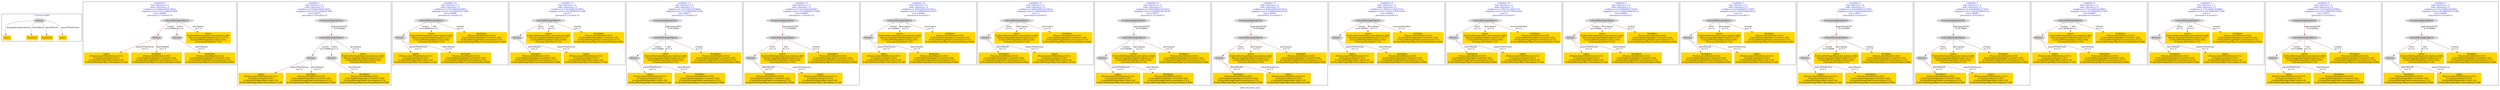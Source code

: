 digraph n0 {
fontcolor="blue"
remincross="true"
label="s09-s-18-artists.json"
subgraph cluster_0 {
label="1-correct model"
n2[style="filled",color="white",fillcolor="lightgray",label="Person1"];
n3[shape="plaintext",style="filled",fillcolor="gold",label="values"];
n4[shape="plaintext",style="filled",fillcolor="gold",label="birthDate"];
n5[shape="plaintext",style="filled",fillcolor="gold",label="deathDate"];
n6[shape="plaintext",style="filled",fillcolor="gold",label="values"];
}
subgraph cluster_1 {
label="candidate 0\nlink coherence:1.0\nnode coherence:1.0\nconfidence:0.4504034563128241\nmapping score:0.525134485437608\ncost:5.99986\n-precision:0.17-recall:0.25"
n8[style="filled",color="white",fillcolor="lightgray",label="CulturalHeritageObject1"];
n9[style="filled",color="white",fillcolor="lightgray",label="Person1"];
n10[style="filled",color="white",fillcolor="lightgray",label="Person2"];
n11[shape="plaintext",style="filled",fillcolor="gold",label="values\n[Person,nameOfThePerson,0.511]\n[Concept,prefLabel,0.181]\n[CulturalHeritageObject,title,0.18]\n[CulturalHeritageObject,description,0.128]"];
n12[shape="plaintext",style="filled",fillcolor="gold",label="deathDate\n[Person,dateOfDeath,0.453]\n[CulturalHeritageObject,created,0.329]\n[CulturalHeritageObject,provenance,0.13]\n[CulturalHeritageObject,accessionNumber,0.088]"];
n13[shape="plaintext",style="filled",fillcolor="gold",label="values\n[CulturalHeritageObject,description,0.384]\n[Person,biographicalInformation,0.277]\n[CulturalHeritageObject,title,0.204]\n[Concept,prefLabel,0.135]"];
n14[shape="plaintext",style="filled",fillcolor="gold",label="birthDate\n[Person,dateOfDeath,0.453]\n[CulturalHeritageObject,created,0.329]\n[CulturalHeritageObject,provenance,0.13]\n[CulturalHeritageObject,accessionNumber,0.088]"];
}
subgraph cluster_2 {
label="candidate 1\nlink coherence:1.0\nnode coherence:1.0\nconfidence:0.4504034563128241\nmapping score:0.525134485437608\ncost:6.99975\n-precision:0.14-recall:0.25"
n16[style="filled",color="white",fillcolor="lightgray",label="CulturalHeritageObject1"];
n17[style="filled",color="white",fillcolor="lightgray",label="Person1"];
n18[style="filled",color="white",fillcolor="lightgray",label="Person2"];
n19[style="filled",color="white",fillcolor="lightgray",label="EuropeanaAggregation1"];
n20[shape="plaintext",style="filled",fillcolor="gold",label="values\n[Person,nameOfThePerson,0.511]\n[Concept,prefLabel,0.181]\n[CulturalHeritageObject,title,0.18]\n[CulturalHeritageObject,description,0.128]"];
n21[shape="plaintext",style="filled",fillcolor="gold",label="deathDate\n[Person,dateOfDeath,0.453]\n[CulturalHeritageObject,created,0.329]\n[CulturalHeritageObject,provenance,0.13]\n[CulturalHeritageObject,accessionNumber,0.088]"];
n22[shape="plaintext",style="filled",fillcolor="gold",label="values\n[CulturalHeritageObject,description,0.384]\n[Person,biographicalInformation,0.277]\n[CulturalHeritageObject,title,0.204]\n[Concept,prefLabel,0.135]"];
n23[shape="plaintext",style="filled",fillcolor="gold",label="birthDate\n[Person,dateOfDeath,0.453]\n[CulturalHeritageObject,created,0.329]\n[CulturalHeritageObject,provenance,0.13]\n[CulturalHeritageObject,accessionNumber,0.088]"];
}
subgraph cluster_3 {
label="candidate 10\nlink coherence:1.0\nnode coherence:1.0\nconfidence:0.3741420814459863\nmapping score:0.5413806938153288\ncost:4.99986\n-precision:0.2-recall:0.25"
n25[style="filled",color="white",fillcolor="lightgray",label="CulturalHeritageObject1"];
n26[style="filled",color="white",fillcolor="lightgray",label="Person1"];
n27[shape="plaintext",style="filled",fillcolor="gold",label="values\n[CulturalHeritageObject,description,0.384]\n[Person,biographicalInformation,0.277]\n[CulturalHeritageObject,title,0.204]\n[Concept,prefLabel,0.135]"];
n28[shape="plaintext",style="filled",fillcolor="gold",label="values\n[Person,nameOfThePerson,0.511]\n[Concept,prefLabel,0.181]\n[CulturalHeritageObject,title,0.18]\n[CulturalHeritageObject,description,0.128]"];
n29[shape="plaintext",style="filled",fillcolor="gold",label="birthDate\n[Person,dateOfDeath,0.453]\n[CulturalHeritageObject,created,0.329]\n[CulturalHeritageObject,provenance,0.13]\n[CulturalHeritageObject,accessionNumber,0.088]"];
n30[shape="plaintext",style="filled",fillcolor="gold",label="deathDate\n[Person,dateOfDeath,0.453]\n[CulturalHeritageObject,created,0.329]\n[CulturalHeritageObject,provenance,0.13]\n[CulturalHeritageObject,accessionNumber,0.088]"];
}
subgraph cluster_4 {
label="candidate 11\nlink coherence:1.0\nnode coherence:1.0\nconfidence:0.3741420814459863\nmapping score:0.5413806938153288\ncost:5.0\n-precision:0.2-recall:0.25"
n32[style="filled",color="white",fillcolor="lightgray",label="CulturalHeritageObject1"];
n33[style="filled",color="white",fillcolor="lightgray",label="Person2"];
n34[shape="plaintext",style="filled",fillcolor="gold",label="values\n[CulturalHeritageObject,description,0.384]\n[Person,biographicalInformation,0.277]\n[CulturalHeritageObject,title,0.204]\n[Concept,prefLabel,0.135]"];
n35[shape="plaintext",style="filled",fillcolor="gold",label="birthDate\n[Person,dateOfDeath,0.453]\n[CulturalHeritageObject,created,0.329]\n[CulturalHeritageObject,provenance,0.13]\n[CulturalHeritageObject,accessionNumber,0.088]"];
n36[shape="plaintext",style="filled",fillcolor="gold",label="values\n[Person,nameOfThePerson,0.511]\n[Concept,prefLabel,0.181]\n[CulturalHeritageObject,title,0.18]\n[CulturalHeritageObject,description,0.128]"];
n37[shape="plaintext",style="filled",fillcolor="gold",label="deathDate\n[Person,dateOfDeath,0.453]\n[CulturalHeritageObject,created,0.329]\n[CulturalHeritageObject,provenance,0.13]\n[CulturalHeritageObject,accessionNumber,0.088]"];
}
subgraph cluster_5 {
label="candidate 12\nlink coherence:1.0\nnode coherence:1.0\nconfidence:0.3741420814459863\nmapping score:0.5413806938153288\ncost:5.99975\n-precision:0.17-recall:0.25"
n39[style="filled",color="white",fillcolor="lightgray",label="CulturalHeritageObject1"];
n40[style="filled",color="white",fillcolor="lightgray",label="Person1"];
n41[style="filled",color="white",fillcolor="lightgray",label="EuropeanaAggregation1"];
n42[shape="plaintext",style="filled",fillcolor="gold",label="values\n[CulturalHeritageObject,description,0.384]\n[Person,biographicalInformation,0.277]\n[CulturalHeritageObject,title,0.204]\n[Concept,prefLabel,0.135]"];
n43[shape="plaintext",style="filled",fillcolor="gold",label="values\n[Person,nameOfThePerson,0.511]\n[Concept,prefLabel,0.181]\n[CulturalHeritageObject,title,0.18]\n[CulturalHeritageObject,description,0.128]"];
n44[shape="plaintext",style="filled",fillcolor="gold",label="birthDate\n[Person,dateOfDeath,0.453]\n[CulturalHeritageObject,created,0.329]\n[CulturalHeritageObject,provenance,0.13]\n[CulturalHeritageObject,accessionNumber,0.088]"];
n45[shape="plaintext",style="filled",fillcolor="gold",label="deathDate\n[Person,dateOfDeath,0.453]\n[CulturalHeritageObject,created,0.329]\n[CulturalHeritageObject,provenance,0.13]\n[CulturalHeritageObject,accessionNumber,0.088]"];
}
subgraph cluster_6 {
label="candidate 13\nlink coherence:1.0\nnode coherence:1.0\nconfidence:0.3741420814459863\nmapping score:0.5413806938153288\ncost:5.99989\n-precision:0.17-recall:0.25"
n47[style="filled",color="white",fillcolor="lightgray",label="CulturalHeritageObject1"];
n48[style="filled",color="white",fillcolor="lightgray",label="Person2"];
n49[style="filled",color="white",fillcolor="lightgray",label="EuropeanaAggregation1"];
n50[shape="plaintext",style="filled",fillcolor="gold",label="values\n[CulturalHeritageObject,description,0.384]\n[Person,biographicalInformation,0.277]\n[CulturalHeritageObject,title,0.204]\n[Concept,prefLabel,0.135]"];
n51[shape="plaintext",style="filled",fillcolor="gold",label="birthDate\n[Person,dateOfDeath,0.453]\n[CulturalHeritageObject,created,0.329]\n[CulturalHeritageObject,provenance,0.13]\n[CulturalHeritageObject,accessionNumber,0.088]"];
n52[shape="plaintext",style="filled",fillcolor="gold",label="values\n[Person,nameOfThePerson,0.511]\n[Concept,prefLabel,0.181]\n[CulturalHeritageObject,title,0.18]\n[CulturalHeritageObject,description,0.128]"];
n53[shape="plaintext",style="filled",fillcolor="gold",label="deathDate\n[Person,dateOfDeath,0.453]\n[CulturalHeritageObject,created,0.329]\n[CulturalHeritageObject,provenance,0.13]\n[CulturalHeritageObject,accessionNumber,0.088]"];
}
subgraph cluster_7 {
label="candidate 14\nlink coherence:1.0\nnode coherence:1.0\nconfidence:0.36955280210103014\nmapping score:0.5398509340336767\ncost:4.99986\n-precision:0.4-recall:0.5"
n55[style="filled",color="white",fillcolor="lightgray",label="CulturalHeritageObject1"];
n56[style="filled",color="white",fillcolor="lightgray",label="Person1"];
n57[shape="plaintext",style="filled",fillcolor="gold",label="values\n[Person,nameOfThePerson,0.511]\n[Concept,prefLabel,0.181]\n[CulturalHeritageObject,title,0.18]\n[CulturalHeritageObject,description,0.128]"];
n58[shape="plaintext",style="filled",fillcolor="gold",label="values\n[CulturalHeritageObject,description,0.384]\n[Person,biographicalInformation,0.277]\n[CulturalHeritageObject,title,0.204]\n[Concept,prefLabel,0.135]"];
n59[shape="plaintext",style="filled",fillcolor="gold",label="deathDate\n[Person,dateOfDeath,0.453]\n[CulturalHeritageObject,created,0.329]\n[CulturalHeritageObject,provenance,0.13]\n[CulturalHeritageObject,accessionNumber,0.088]"];
n60[shape="plaintext",style="filled",fillcolor="gold",label="birthDate\n[Person,dateOfDeath,0.453]\n[CulturalHeritageObject,created,0.329]\n[CulturalHeritageObject,provenance,0.13]\n[CulturalHeritageObject,accessionNumber,0.088]"];
}
subgraph cluster_8 {
label="candidate 15\nlink coherence:1.0\nnode coherence:1.0\nconfidence:0.36955280210103014\nmapping score:0.5398509340336767\ncost:5.0\n-precision:0.4-recall:0.5"
n62[style="filled",color="white",fillcolor="lightgray",label="CulturalHeritageObject1"];
n63[style="filled",color="white",fillcolor="lightgray",label="Person2"];
n64[shape="plaintext",style="filled",fillcolor="gold",label="deathDate\n[Person,dateOfDeath,0.453]\n[CulturalHeritageObject,created,0.329]\n[CulturalHeritageObject,provenance,0.13]\n[CulturalHeritageObject,accessionNumber,0.088]"];
n65[shape="plaintext",style="filled",fillcolor="gold",label="values\n[Person,nameOfThePerson,0.511]\n[Concept,prefLabel,0.181]\n[CulturalHeritageObject,title,0.18]\n[CulturalHeritageObject,description,0.128]"];
n66[shape="plaintext",style="filled",fillcolor="gold",label="values\n[CulturalHeritageObject,description,0.384]\n[Person,biographicalInformation,0.277]\n[CulturalHeritageObject,title,0.204]\n[Concept,prefLabel,0.135]"];
n67[shape="plaintext",style="filled",fillcolor="gold",label="birthDate\n[Person,dateOfDeath,0.453]\n[CulturalHeritageObject,created,0.329]\n[CulturalHeritageObject,provenance,0.13]\n[CulturalHeritageObject,accessionNumber,0.088]"];
}
subgraph cluster_9 {
label="candidate 16\nlink coherence:1.0\nnode coherence:1.0\nconfidence:0.36955280210103014\nmapping score:0.5398509340336767\ncost:5.99975\n-precision:0.33-recall:0.5"
n69[style="filled",color="white",fillcolor="lightgray",label="CulturalHeritageObject1"];
n70[style="filled",color="white",fillcolor="lightgray",label="Person1"];
n71[style="filled",color="white",fillcolor="lightgray",label="EuropeanaAggregation1"];
n72[shape="plaintext",style="filled",fillcolor="gold",label="values\n[Person,nameOfThePerson,0.511]\n[Concept,prefLabel,0.181]\n[CulturalHeritageObject,title,0.18]\n[CulturalHeritageObject,description,0.128]"];
n73[shape="plaintext",style="filled",fillcolor="gold",label="values\n[CulturalHeritageObject,description,0.384]\n[Person,biographicalInformation,0.277]\n[CulturalHeritageObject,title,0.204]\n[Concept,prefLabel,0.135]"];
n74[shape="plaintext",style="filled",fillcolor="gold",label="deathDate\n[Person,dateOfDeath,0.453]\n[CulturalHeritageObject,created,0.329]\n[CulturalHeritageObject,provenance,0.13]\n[CulturalHeritageObject,accessionNumber,0.088]"];
n75[shape="plaintext",style="filled",fillcolor="gold",label="birthDate\n[Person,dateOfDeath,0.453]\n[CulturalHeritageObject,created,0.329]\n[CulturalHeritageObject,provenance,0.13]\n[CulturalHeritageObject,accessionNumber,0.088]"];
}
subgraph cluster_10 {
label="candidate 17\nlink coherence:1.0\nnode coherence:1.0\nconfidence:0.36955280210103014\nmapping score:0.5398509340336767\ncost:5.99989\n-precision:0.33-recall:0.5"
n77[style="filled",color="white",fillcolor="lightgray",label="CulturalHeritageObject1"];
n78[style="filled",color="white",fillcolor="lightgray",label="Person2"];
n79[style="filled",color="white",fillcolor="lightgray",label="EuropeanaAggregation1"];
n80[shape="plaintext",style="filled",fillcolor="gold",label="deathDate\n[Person,dateOfDeath,0.453]\n[CulturalHeritageObject,created,0.329]\n[CulturalHeritageObject,provenance,0.13]\n[CulturalHeritageObject,accessionNumber,0.088]"];
n81[shape="plaintext",style="filled",fillcolor="gold",label="values\n[Person,nameOfThePerson,0.511]\n[Concept,prefLabel,0.181]\n[CulturalHeritageObject,title,0.18]\n[CulturalHeritageObject,description,0.128]"];
n82[shape="plaintext",style="filled",fillcolor="gold",label="values\n[CulturalHeritageObject,description,0.384]\n[Person,biographicalInformation,0.277]\n[CulturalHeritageObject,title,0.204]\n[Concept,prefLabel,0.135]"];
n83[shape="plaintext",style="filled",fillcolor="gold",label="birthDate\n[Person,dateOfDeath,0.453]\n[CulturalHeritageObject,created,0.329]\n[CulturalHeritageObject,provenance,0.13]\n[CulturalHeritageObject,accessionNumber,0.088]"];
}
subgraph cluster_11 {
label="candidate 18\nlink coherence:1.0\nnode coherence:1.0\nconfidence:0.3590121124427219\nmapping score:0.5363373708142406\ncost:4.99986\n-precision:0.4-recall:0.5"
n85[style="filled",color="white",fillcolor="lightgray",label="CulturalHeritageObject1"];
n86[style="filled",color="white",fillcolor="lightgray",label="Person1"];
n87[shape="plaintext",style="filled",fillcolor="gold",label="values\n[Person,nameOfThePerson,0.511]\n[Concept,prefLabel,0.181]\n[CulturalHeritageObject,title,0.18]\n[CulturalHeritageObject,description,0.128]"];
n88[shape="plaintext",style="filled",fillcolor="gold",label="values\n[CulturalHeritageObject,description,0.384]\n[Person,biographicalInformation,0.277]\n[CulturalHeritageObject,title,0.204]\n[Concept,prefLabel,0.135]"];
n89[shape="plaintext",style="filled",fillcolor="gold",label="deathDate\n[Person,dateOfDeath,0.453]\n[CulturalHeritageObject,created,0.329]\n[CulturalHeritageObject,provenance,0.13]\n[CulturalHeritageObject,accessionNumber,0.088]"];
n90[shape="plaintext",style="filled",fillcolor="gold",label="birthDate\n[Person,dateOfDeath,0.453]\n[CulturalHeritageObject,created,0.329]\n[CulturalHeritageObject,provenance,0.13]\n[CulturalHeritageObject,accessionNumber,0.088]"];
}
subgraph cluster_12 {
label="candidate 19\nlink coherence:1.0\nnode coherence:1.0\nconfidence:0.3590121124427219\nmapping score:0.5363373708142406\ncost:5.0\n-precision:0.4-recall:0.5"
n92[style="filled",color="white",fillcolor="lightgray",label="CulturalHeritageObject1"];
n93[style="filled",color="white",fillcolor="lightgray",label="Person2"];
n94[shape="plaintext",style="filled",fillcolor="gold",label="deathDate\n[Person,dateOfDeath,0.453]\n[CulturalHeritageObject,created,0.329]\n[CulturalHeritageObject,provenance,0.13]\n[CulturalHeritageObject,accessionNumber,0.088]"];
n95[shape="plaintext",style="filled",fillcolor="gold",label="values\n[Person,nameOfThePerson,0.511]\n[Concept,prefLabel,0.181]\n[CulturalHeritageObject,title,0.18]\n[CulturalHeritageObject,description,0.128]"];
n96[shape="plaintext",style="filled",fillcolor="gold",label="values\n[CulturalHeritageObject,description,0.384]\n[Person,biographicalInformation,0.277]\n[CulturalHeritageObject,title,0.204]\n[Concept,prefLabel,0.135]"];
n97[shape="plaintext",style="filled",fillcolor="gold",label="birthDate\n[Person,dateOfDeath,0.453]\n[CulturalHeritageObject,created,0.329]\n[CulturalHeritageObject,provenance,0.13]\n[CulturalHeritageObject,accessionNumber,0.088]"];
}
subgraph cluster_13 {
label="candidate 2\nlink coherence:1.0\nnode coherence:1.0\nconfidence:0.4191804953173659\nmapping score:0.556393498439122\ncost:4.99986\n-precision:0.4-recall:0.5"
n99[style="filled",color="white",fillcolor="lightgray",label="CulturalHeritageObject1"];
n100[style="filled",color="white",fillcolor="lightgray",label="Person1"];
n101[shape="plaintext",style="filled",fillcolor="gold",label="values\n[Person,nameOfThePerson,0.511]\n[Concept,prefLabel,0.181]\n[CulturalHeritageObject,title,0.18]\n[CulturalHeritageObject,description,0.128]"];
n102[shape="plaintext",style="filled",fillcolor="gold",label="values\n[CulturalHeritageObject,description,0.384]\n[Person,biographicalInformation,0.277]\n[CulturalHeritageObject,title,0.204]\n[Concept,prefLabel,0.135]"];
n103[shape="plaintext",style="filled",fillcolor="gold",label="deathDate\n[Person,dateOfDeath,0.453]\n[CulturalHeritageObject,created,0.329]\n[CulturalHeritageObject,provenance,0.13]\n[CulturalHeritageObject,accessionNumber,0.088]"];
n104[shape="plaintext",style="filled",fillcolor="gold",label="birthDate\n[Person,dateOfDeath,0.453]\n[CulturalHeritageObject,created,0.329]\n[CulturalHeritageObject,provenance,0.13]\n[CulturalHeritageObject,accessionNumber,0.088]"];
}
subgraph cluster_14 {
label="candidate 3\nlink coherence:1.0\nnode coherence:1.0\nconfidence:0.4191804953173659\nmapping score:0.556393498439122\ncost:5.0\n-precision:0.4-recall:0.5"
n106[style="filled",color="white",fillcolor="lightgray",label="CulturalHeritageObject1"];
n107[style="filled",color="white",fillcolor="lightgray",label="Person2"];
n108[shape="plaintext",style="filled",fillcolor="gold",label="deathDate\n[Person,dateOfDeath,0.453]\n[CulturalHeritageObject,created,0.329]\n[CulturalHeritageObject,provenance,0.13]\n[CulturalHeritageObject,accessionNumber,0.088]"];
n109[shape="plaintext",style="filled",fillcolor="gold",label="values\n[Person,nameOfThePerson,0.511]\n[Concept,prefLabel,0.181]\n[CulturalHeritageObject,title,0.18]\n[CulturalHeritageObject,description,0.128]"];
n110[shape="plaintext",style="filled",fillcolor="gold",label="values\n[CulturalHeritageObject,description,0.384]\n[Person,biographicalInformation,0.277]\n[CulturalHeritageObject,title,0.204]\n[Concept,prefLabel,0.135]"];
n111[shape="plaintext",style="filled",fillcolor="gold",label="birthDate\n[Person,dateOfDeath,0.453]\n[CulturalHeritageObject,created,0.329]\n[CulturalHeritageObject,provenance,0.13]\n[CulturalHeritageObject,accessionNumber,0.088]"];
}
subgraph cluster_15 {
label="candidate 4\nlink coherence:1.0\nnode coherence:1.0\nconfidence:0.4191804953173659\nmapping score:0.556393498439122\ncost:5.99975\n-precision:0.33-recall:0.5"
n113[style="filled",color="white",fillcolor="lightgray",label="CulturalHeritageObject1"];
n114[style="filled",color="white",fillcolor="lightgray",label="Person1"];
n115[style="filled",color="white",fillcolor="lightgray",label="EuropeanaAggregation1"];
n116[shape="plaintext",style="filled",fillcolor="gold",label="values\n[Person,nameOfThePerson,0.511]\n[Concept,prefLabel,0.181]\n[CulturalHeritageObject,title,0.18]\n[CulturalHeritageObject,description,0.128]"];
n117[shape="plaintext",style="filled",fillcolor="gold",label="values\n[CulturalHeritageObject,description,0.384]\n[Person,biographicalInformation,0.277]\n[CulturalHeritageObject,title,0.204]\n[Concept,prefLabel,0.135]"];
n118[shape="plaintext",style="filled",fillcolor="gold",label="deathDate\n[Person,dateOfDeath,0.453]\n[CulturalHeritageObject,created,0.329]\n[CulturalHeritageObject,provenance,0.13]\n[CulturalHeritageObject,accessionNumber,0.088]"];
n119[shape="plaintext",style="filled",fillcolor="gold",label="birthDate\n[Person,dateOfDeath,0.453]\n[CulturalHeritageObject,created,0.329]\n[CulturalHeritageObject,provenance,0.13]\n[CulturalHeritageObject,accessionNumber,0.088]"];
}
subgraph cluster_16 {
label="candidate 5\nlink coherence:1.0\nnode coherence:1.0\nconfidence:0.4191804953173659\nmapping score:0.556393498439122\ncost:5.99989\n-precision:0.33-recall:0.5"
n121[style="filled",color="white",fillcolor="lightgray",label="CulturalHeritageObject1"];
n122[style="filled",color="white",fillcolor="lightgray",label="Person2"];
n123[style="filled",color="white",fillcolor="lightgray",label="EuropeanaAggregation1"];
n124[shape="plaintext",style="filled",fillcolor="gold",label="deathDate\n[Person,dateOfDeath,0.453]\n[CulturalHeritageObject,created,0.329]\n[CulturalHeritageObject,provenance,0.13]\n[CulturalHeritageObject,accessionNumber,0.088]"];
n125[shape="plaintext",style="filled",fillcolor="gold",label="values\n[Person,nameOfThePerson,0.511]\n[Concept,prefLabel,0.181]\n[CulturalHeritageObject,title,0.18]\n[CulturalHeritageObject,description,0.128]"];
n126[shape="plaintext",style="filled",fillcolor="gold",label="values\n[CulturalHeritageObject,description,0.384]\n[Person,biographicalInformation,0.277]\n[CulturalHeritageObject,title,0.204]\n[Concept,prefLabel,0.135]"];
n127[shape="plaintext",style="filled",fillcolor="gold",label="birthDate\n[Person,dateOfDeath,0.453]\n[CulturalHeritageObject,created,0.329]\n[CulturalHeritageObject,provenance,0.13]\n[CulturalHeritageObject,accessionNumber,0.088]"];
}
subgraph cluster_17 {
label="candidate 6\nlink coherence:1.0\nnode coherence:1.0\nconfidence:0.3741420814459864\nmapping score:0.5413806938153288\ncost:4.99986\n-precision:0.4-recall:0.5"
n129[style="filled",color="white",fillcolor="lightgray",label="CulturalHeritageObject1"];
n130[style="filled",color="white",fillcolor="lightgray",label="Person1"];
n131[shape="plaintext",style="filled",fillcolor="gold",label="values\n[CulturalHeritageObject,description,0.384]\n[Person,biographicalInformation,0.277]\n[CulturalHeritageObject,title,0.204]\n[Concept,prefLabel,0.135]"];
n132[shape="plaintext",style="filled",fillcolor="gold",label="values\n[Person,nameOfThePerson,0.511]\n[Concept,prefLabel,0.181]\n[CulturalHeritageObject,title,0.18]\n[CulturalHeritageObject,description,0.128]"];
n133[shape="plaintext",style="filled",fillcolor="gold",label="deathDate\n[Person,dateOfDeath,0.453]\n[CulturalHeritageObject,created,0.329]\n[CulturalHeritageObject,provenance,0.13]\n[CulturalHeritageObject,accessionNumber,0.088]"];
n134[shape="plaintext",style="filled",fillcolor="gold",label="birthDate\n[Person,dateOfDeath,0.453]\n[CulturalHeritageObject,created,0.329]\n[CulturalHeritageObject,provenance,0.13]\n[CulturalHeritageObject,accessionNumber,0.088]"];
}
subgraph cluster_18 {
label="candidate 7\nlink coherence:1.0\nnode coherence:1.0\nconfidence:0.3741420814459864\nmapping score:0.5413806938153288\ncost:5.0\n-precision:0.4-recall:0.5"
n136[style="filled",color="white",fillcolor="lightgray",label="CulturalHeritageObject1"];
n137[style="filled",color="white",fillcolor="lightgray",label="Person2"];
n138[shape="plaintext",style="filled",fillcolor="gold",label="values\n[CulturalHeritageObject,description,0.384]\n[Person,biographicalInformation,0.277]\n[CulturalHeritageObject,title,0.204]\n[Concept,prefLabel,0.135]"];
n139[shape="plaintext",style="filled",fillcolor="gold",label="deathDate\n[Person,dateOfDeath,0.453]\n[CulturalHeritageObject,created,0.329]\n[CulturalHeritageObject,provenance,0.13]\n[CulturalHeritageObject,accessionNumber,0.088]"];
n140[shape="plaintext",style="filled",fillcolor="gold",label="values\n[Person,nameOfThePerson,0.511]\n[Concept,prefLabel,0.181]\n[CulturalHeritageObject,title,0.18]\n[CulturalHeritageObject,description,0.128]"];
n141[shape="plaintext",style="filled",fillcolor="gold",label="birthDate\n[Person,dateOfDeath,0.453]\n[CulturalHeritageObject,created,0.329]\n[CulturalHeritageObject,provenance,0.13]\n[CulturalHeritageObject,accessionNumber,0.088]"];
}
subgraph cluster_19 {
label="candidate 8\nlink coherence:1.0\nnode coherence:1.0\nconfidence:0.3741420814459864\nmapping score:0.5413806938153288\ncost:5.99975\n-precision:0.33-recall:0.5"
n143[style="filled",color="white",fillcolor="lightgray",label="CulturalHeritageObject1"];
n144[style="filled",color="white",fillcolor="lightgray",label="Person1"];
n145[style="filled",color="white",fillcolor="lightgray",label="EuropeanaAggregation1"];
n146[shape="plaintext",style="filled",fillcolor="gold",label="values\n[CulturalHeritageObject,description,0.384]\n[Person,biographicalInformation,0.277]\n[CulturalHeritageObject,title,0.204]\n[Concept,prefLabel,0.135]"];
n147[shape="plaintext",style="filled",fillcolor="gold",label="values\n[Person,nameOfThePerson,0.511]\n[Concept,prefLabel,0.181]\n[CulturalHeritageObject,title,0.18]\n[CulturalHeritageObject,description,0.128]"];
n148[shape="plaintext",style="filled",fillcolor="gold",label="deathDate\n[Person,dateOfDeath,0.453]\n[CulturalHeritageObject,created,0.329]\n[CulturalHeritageObject,provenance,0.13]\n[CulturalHeritageObject,accessionNumber,0.088]"];
n149[shape="plaintext",style="filled",fillcolor="gold",label="birthDate\n[Person,dateOfDeath,0.453]\n[CulturalHeritageObject,created,0.329]\n[CulturalHeritageObject,provenance,0.13]\n[CulturalHeritageObject,accessionNumber,0.088]"];
}
subgraph cluster_20 {
label="candidate 9\nlink coherence:1.0\nnode coherence:1.0\nconfidence:0.3741420814459864\nmapping score:0.5413806938153288\ncost:5.99989\n-precision:0.33-recall:0.5"
n151[style="filled",color="white",fillcolor="lightgray",label="CulturalHeritageObject1"];
n152[style="filled",color="white",fillcolor="lightgray",label="Person2"];
n153[style="filled",color="white",fillcolor="lightgray",label="EuropeanaAggregation1"];
n154[shape="plaintext",style="filled",fillcolor="gold",label="values\n[CulturalHeritageObject,description,0.384]\n[Person,biographicalInformation,0.277]\n[CulturalHeritageObject,title,0.204]\n[Concept,prefLabel,0.135]"];
n155[shape="plaintext",style="filled",fillcolor="gold",label="deathDate\n[Person,dateOfDeath,0.453]\n[CulturalHeritageObject,created,0.329]\n[CulturalHeritageObject,provenance,0.13]\n[CulturalHeritageObject,accessionNumber,0.088]"];
n156[shape="plaintext",style="filled",fillcolor="gold",label="values\n[Person,nameOfThePerson,0.511]\n[Concept,prefLabel,0.181]\n[CulturalHeritageObject,title,0.18]\n[CulturalHeritageObject,description,0.128]"];
n157[shape="plaintext",style="filled",fillcolor="gold",label="birthDate\n[Person,dateOfDeath,0.453]\n[CulturalHeritageObject,created,0.329]\n[CulturalHeritageObject,provenance,0.13]\n[CulturalHeritageObject,accessionNumber,0.088]"];
}
n2 -> n3[color="brown",fontcolor="black",label="biographicalInformation"]
n2 -> n4[color="brown",fontcolor="black",label="dateOfBirth"]
n2 -> n5[color="brown",fontcolor="black",label="dateOfDeath"]
n2 -> n6[color="brown",fontcolor="black",label="nameOfThePerson"]
n8 -> n9[color="brown",fontcolor="black",label="creator\nw=0.99986"]
n8 -> n10[color="brown",fontcolor="black",label="sitter\nw=1.0"]
n9 -> n11[color="brown",fontcolor="black",label="nameOfThePerson\nw=1.0"]
n10 -> n12[color="brown",fontcolor="black",label="dateOfDeath\nw=1.0"]
n8 -> n13[color="brown",fontcolor="black",label="description\nw=1.0"]
n9 -> n14[color="brown",fontcolor="black",label="dateOfDeath\nw=1.0"]
n16 -> n17[color="brown",fontcolor="black",label="creator\nw=0.99986"]
n16 -> n18[color="brown",fontcolor="black",label="sitter\nw=1.0"]
n19 -> n16[color="brown",fontcolor="black",label="aggregatedCHO\nw=0.99989"]
n17 -> n20[color="brown",fontcolor="black",label="nameOfThePerson\nw=1.0"]
n18 -> n21[color="brown",fontcolor="black",label="dateOfDeath\nw=1.0"]
n16 -> n22[color="brown",fontcolor="black",label="description\nw=1.0"]
n17 -> n23[color="brown",fontcolor="black",label="dateOfDeath\nw=1.0"]
n25 -> n26[color="brown",fontcolor="black",label="creator\nw=0.99986"]
n25 -> n27[color="brown",fontcolor="black",label="title\nw=1.0"]
n26 -> n28[color="brown",fontcolor="black",label="nameOfThePerson\nw=1.0"]
n26 -> n29[color="brown",fontcolor="black",label="dateOfDeath\nw=1.0"]
n25 -> n30[color="brown",fontcolor="black",label="created\nw=1.0"]
n32 -> n33[color="brown",fontcolor="black",label="sitter\nw=1.0"]
n32 -> n34[color="brown",fontcolor="black",label="title\nw=1.0"]
n33 -> n35[color="brown",fontcolor="black",label="dateOfDeath\nw=1.0"]
n33 -> n36[color="brown",fontcolor="black",label="nameOfThePerson\nw=1.0"]
n32 -> n37[color="brown",fontcolor="black",label="created\nw=1.0"]
n39 -> n40[color="brown",fontcolor="black",label="creator\nw=0.99986"]
n41 -> n39[color="brown",fontcolor="black",label="aggregatedCHO\nw=0.99989"]
n39 -> n42[color="brown",fontcolor="black",label="title\nw=1.0"]
n40 -> n43[color="brown",fontcolor="black",label="nameOfThePerson\nw=1.0"]
n40 -> n44[color="brown",fontcolor="black",label="dateOfDeath\nw=1.0"]
n39 -> n45[color="brown",fontcolor="black",label="created\nw=1.0"]
n47 -> n48[color="brown",fontcolor="black",label="sitter\nw=1.0"]
n49 -> n47[color="brown",fontcolor="black",label="aggregatedCHO\nw=0.99989"]
n47 -> n50[color="brown",fontcolor="black",label="title\nw=1.0"]
n48 -> n51[color="brown",fontcolor="black",label="dateOfDeath\nw=1.0"]
n48 -> n52[color="brown",fontcolor="black",label="nameOfThePerson\nw=1.0"]
n47 -> n53[color="brown",fontcolor="black",label="created\nw=1.0"]
n55 -> n56[color="brown",fontcolor="black",label="creator\nw=0.99986"]
n56 -> n57[color="brown",fontcolor="black",label="nameOfThePerson\nw=1.0"]
n55 -> n58[color="brown",fontcolor="black",label="description\nw=1.0"]
n56 -> n59[color="brown",fontcolor="black",label="dateOfDeath\nw=1.0"]
n55 -> n60[color="brown",fontcolor="black",label="provenance\nw=1.0"]
n62 -> n63[color="brown",fontcolor="black",label="sitter\nw=1.0"]
n63 -> n64[color="brown",fontcolor="black",label="dateOfDeath\nw=1.0"]
n63 -> n65[color="brown",fontcolor="black",label="nameOfThePerson\nw=1.0"]
n62 -> n66[color="brown",fontcolor="black",label="description\nw=1.0"]
n62 -> n67[color="brown",fontcolor="black",label="provenance\nw=1.0"]
n69 -> n70[color="brown",fontcolor="black",label="creator\nw=0.99986"]
n71 -> n69[color="brown",fontcolor="black",label="aggregatedCHO\nw=0.99989"]
n70 -> n72[color="brown",fontcolor="black",label="nameOfThePerson\nw=1.0"]
n69 -> n73[color="brown",fontcolor="black",label="description\nw=1.0"]
n70 -> n74[color="brown",fontcolor="black",label="dateOfDeath\nw=1.0"]
n69 -> n75[color="brown",fontcolor="black",label="provenance\nw=1.0"]
n77 -> n78[color="brown",fontcolor="black",label="sitter\nw=1.0"]
n79 -> n77[color="brown",fontcolor="black",label="aggregatedCHO\nw=0.99989"]
n78 -> n80[color="brown",fontcolor="black",label="dateOfDeath\nw=1.0"]
n78 -> n81[color="brown",fontcolor="black",label="nameOfThePerson\nw=1.0"]
n77 -> n82[color="brown",fontcolor="black",label="description\nw=1.0"]
n77 -> n83[color="brown",fontcolor="black",label="provenance\nw=1.0"]
n85 -> n86[color="brown",fontcolor="black",label="creator\nw=0.99986"]
n86 -> n87[color="brown",fontcolor="black",label="nameOfThePerson\nw=1.0"]
n85 -> n88[color="brown",fontcolor="black",label="description\nw=1.0"]
n86 -> n89[color="brown",fontcolor="black",label="dateOfDeath\nw=1.0"]
n85 -> n90[color="brown",fontcolor="black",label="accessionNumber\nw=1.0"]
n92 -> n93[color="brown",fontcolor="black",label="sitter\nw=1.0"]
n93 -> n94[color="brown",fontcolor="black",label="dateOfDeath\nw=1.0"]
n93 -> n95[color="brown",fontcolor="black",label="nameOfThePerson\nw=1.0"]
n92 -> n96[color="brown",fontcolor="black",label="description\nw=1.0"]
n92 -> n97[color="brown",fontcolor="black",label="accessionNumber\nw=1.0"]
n99 -> n100[color="brown",fontcolor="black",label="creator\nw=0.99986"]
n100 -> n101[color="brown",fontcolor="black",label="nameOfThePerson\nw=1.0"]
n99 -> n102[color="brown",fontcolor="black",label="description\nw=1.0"]
n100 -> n103[color="brown",fontcolor="black",label="dateOfDeath\nw=1.0"]
n99 -> n104[color="brown",fontcolor="black",label="created\nw=1.0"]
n106 -> n107[color="brown",fontcolor="black",label="sitter\nw=1.0"]
n107 -> n108[color="brown",fontcolor="black",label="dateOfDeath\nw=1.0"]
n107 -> n109[color="brown",fontcolor="black",label="nameOfThePerson\nw=1.0"]
n106 -> n110[color="brown",fontcolor="black",label="description\nw=1.0"]
n106 -> n111[color="brown",fontcolor="black",label="created\nw=1.0"]
n113 -> n114[color="brown",fontcolor="black",label="creator\nw=0.99986"]
n115 -> n113[color="brown",fontcolor="black",label="aggregatedCHO\nw=0.99989"]
n114 -> n116[color="brown",fontcolor="black",label="nameOfThePerson\nw=1.0"]
n113 -> n117[color="brown",fontcolor="black",label="description\nw=1.0"]
n114 -> n118[color="brown",fontcolor="black",label="dateOfDeath\nw=1.0"]
n113 -> n119[color="brown",fontcolor="black",label="created\nw=1.0"]
n121 -> n122[color="brown",fontcolor="black",label="sitter\nw=1.0"]
n123 -> n121[color="brown",fontcolor="black",label="aggregatedCHO\nw=0.99989"]
n122 -> n124[color="brown",fontcolor="black",label="dateOfDeath\nw=1.0"]
n122 -> n125[color="brown",fontcolor="black",label="nameOfThePerson\nw=1.0"]
n121 -> n126[color="brown",fontcolor="black",label="description\nw=1.0"]
n121 -> n127[color="brown",fontcolor="black",label="created\nw=1.0"]
n129 -> n130[color="brown",fontcolor="black",label="creator\nw=0.99986"]
n129 -> n131[color="brown",fontcolor="black",label="title\nw=1.0"]
n130 -> n132[color="brown",fontcolor="black",label="nameOfThePerson\nw=1.0"]
n130 -> n133[color="brown",fontcolor="black",label="dateOfDeath\nw=1.0"]
n129 -> n134[color="brown",fontcolor="black",label="created\nw=1.0"]
n136 -> n137[color="brown",fontcolor="black",label="sitter\nw=1.0"]
n136 -> n138[color="brown",fontcolor="black",label="title\nw=1.0"]
n137 -> n139[color="brown",fontcolor="black",label="dateOfDeath\nw=1.0"]
n137 -> n140[color="brown",fontcolor="black",label="nameOfThePerson\nw=1.0"]
n136 -> n141[color="brown",fontcolor="black",label="created\nw=1.0"]
n143 -> n144[color="brown",fontcolor="black",label="creator\nw=0.99986"]
n145 -> n143[color="brown",fontcolor="black",label="aggregatedCHO\nw=0.99989"]
n143 -> n146[color="brown",fontcolor="black",label="title\nw=1.0"]
n144 -> n147[color="brown",fontcolor="black",label="nameOfThePerson\nw=1.0"]
n144 -> n148[color="brown",fontcolor="black",label="dateOfDeath\nw=1.0"]
n143 -> n149[color="brown",fontcolor="black",label="created\nw=1.0"]
n151 -> n152[color="brown",fontcolor="black",label="sitter\nw=1.0"]
n153 -> n151[color="brown",fontcolor="black",label="aggregatedCHO\nw=0.99989"]
n151 -> n154[color="brown",fontcolor="black",label="title\nw=1.0"]
n152 -> n155[color="brown",fontcolor="black",label="dateOfDeath\nw=1.0"]
n152 -> n156[color="brown",fontcolor="black",label="nameOfThePerson\nw=1.0"]
n151 -> n157[color="brown",fontcolor="black",label="created\nw=1.0"]
}
